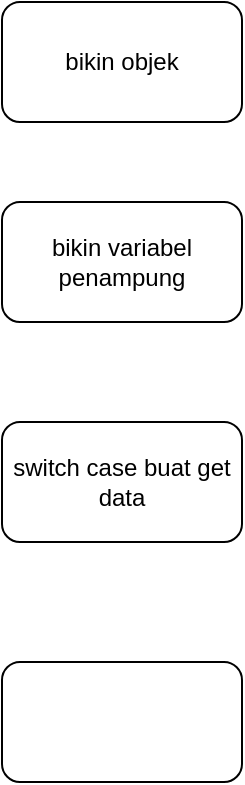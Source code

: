 <mxfile version="15.8.8" type="device"><diagram id="C5RBs43oDa-KdzZeNtuy" name="Page-1"><mxGraphModel dx="1386" dy="812" grid="1" gridSize="10" guides="1" tooltips="1" connect="1" arrows="1" fold="1" page="1" pageScale="1" pageWidth="827" pageHeight="1169" math="0" shadow="0"><root><mxCell id="WIyWlLk6GJQsqaUBKTNV-0"/><mxCell id="WIyWlLk6GJQsqaUBKTNV-1" parent="WIyWlLk6GJQsqaUBKTNV-0"/><mxCell id="f2SzGKc38lmyVGMY_M2j-0" value="bikin objek" style="rounded=1;whiteSpace=wrap;html=1;" vertex="1" parent="WIyWlLk6GJQsqaUBKTNV-1"><mxGeometry x="130" y="110" width="120" height="60" as="geometry"/></mxCell><mxCell id="f2SzGKc38lmyVGMY_M2j-1" value="bikin variabel penampung" style="rounded=1;whiteSpace=wrap;html=1;" vertex="1" parent="WIyWlLk6GJQsqaUBKTNV-1"><mxGeometry x="130" y="210" width="120" height="60" as="geometry"/></mxCell><mxCell id="f2SzGKc38lmyVGMY_M2j-2" value="switch case buat get data" style="rounded=1;whiteSpace=wrap;html=1;" vertex="1" parent="WIyWlLk6GJQsqaUBKTNV-1"><mxGeometry x="130" y="320" width="120" height="60" as="geometry"/></mxCell><mxCell id="f2SzGKc38lmyVGMY_M2j-3" value="" style="rounded=1;whiteSpace=wrap;html=1;" vertex="1" parent="WIyWlLk6GJQsqaUBKTNV-1"><mxGeometry x="130" y="440" width="120" height="60" as="geometry"/></mxCell></root></mxGraphModel></diagram></mxfile>